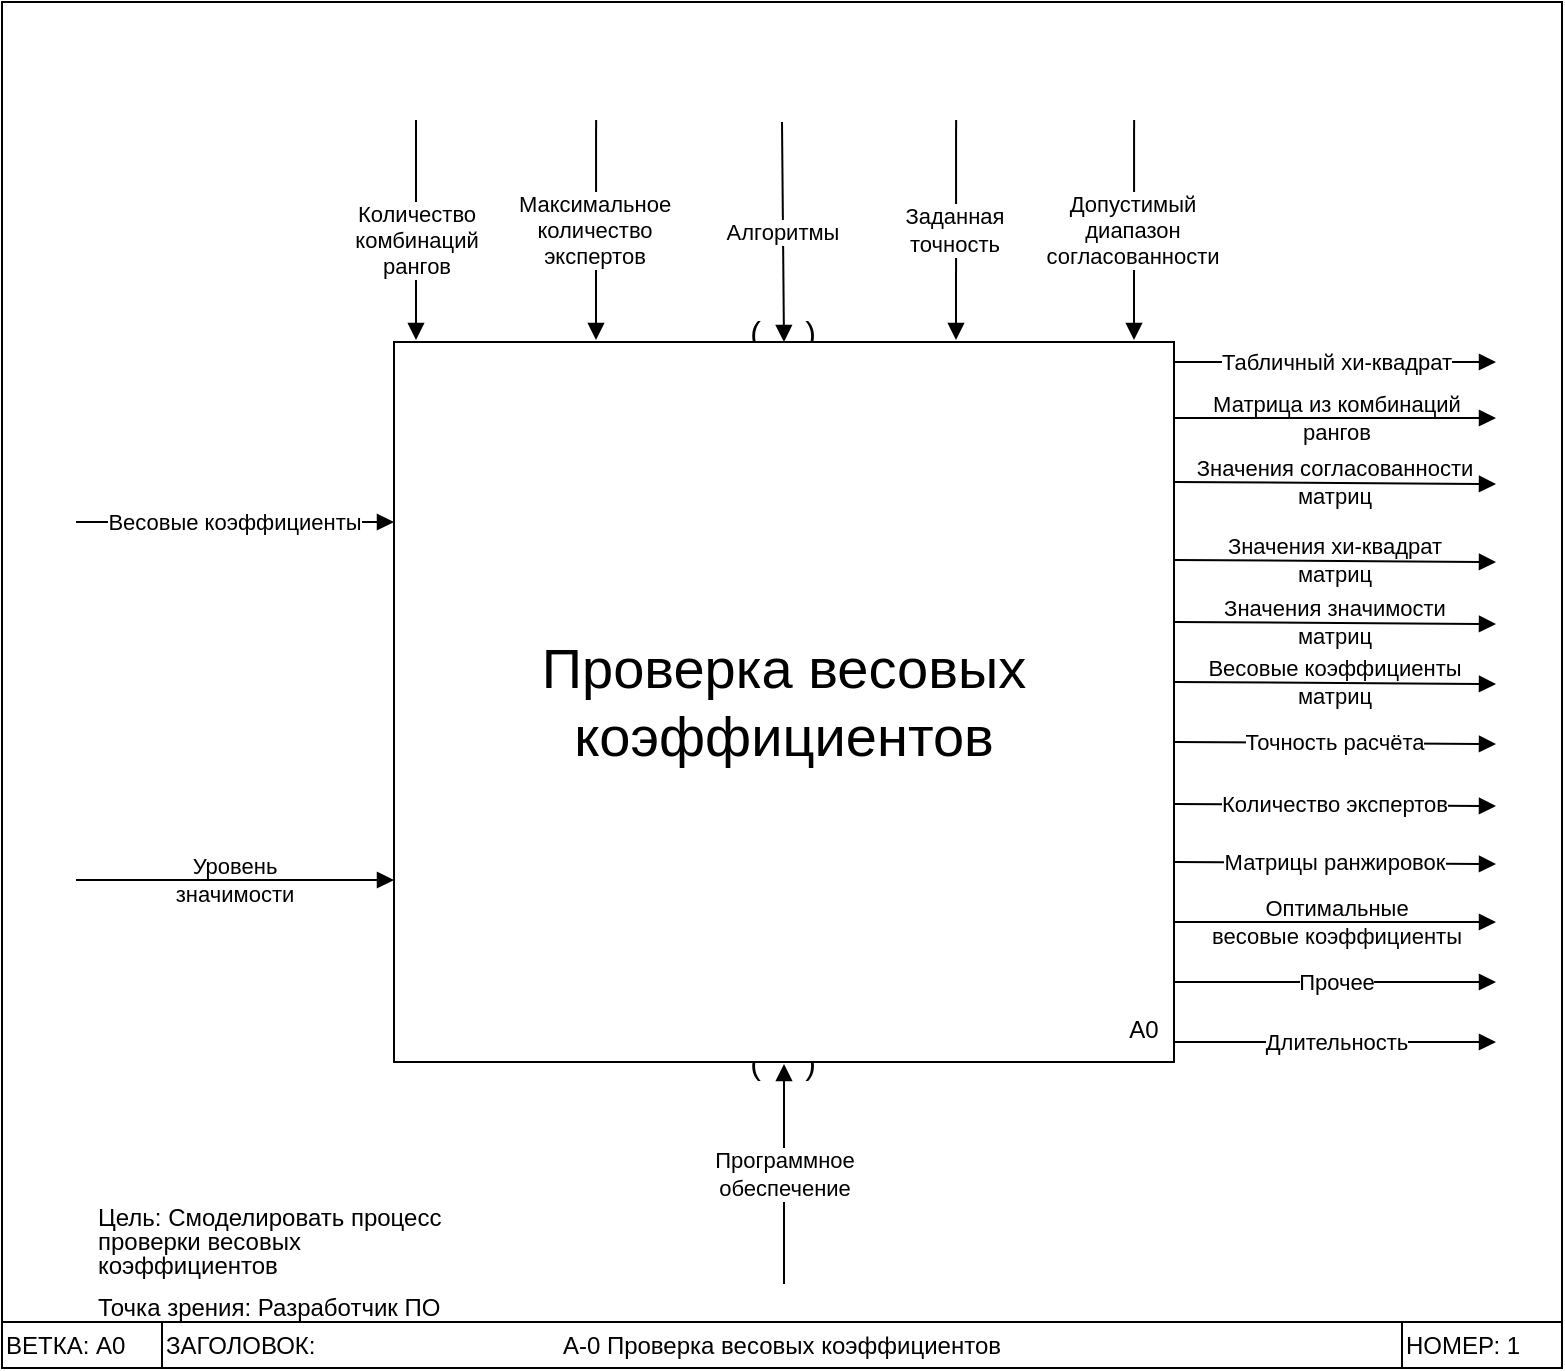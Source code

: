 <mxfile version="21.7.5" type="github" pages="3">
  <diagram name="Контекстная" id="ZWv0XQIptHX5wj8FlSW1">
    <mxGraphModel dx="1687" dy="929" grid="1" gridSize="10" guides="1" tooltips="1" connect="1" arrows="1" fold="1" page="1" pageScale="1" pageWidth="827" pageHeight="1169" math="0" shadow="0">
      <root>
        <mxCell id="0" />
        <mxCell id="1" parent="0" />
        <mxCell id="_nZTojiyE76JTHtSft5U-11" value="&lt;font style=&quot;font-size: 16px;&quot;&gt;(&amp;nbsp; &amp;nbsp; &amp;nbsp;)&lt;/font&gt;" style="text;html=1;align=center;verticalAlign=middle;resizable=0;points=[];autosize=1;strokeColor=none;fillColor=none;" parent="1" vertex="1">
          <mxGeometry x="383" y="170" width="60" height="30" as="geometry" />
        </mxCell>
        <mxCell id="UwtVmJWAxAAU6NyaN8vT-10" value="" style="swimlane;direction=west;" parent="1" vertex="1">
          <mxGeometry x="23" y="20" width="780" height="683" as="geometry">
            <mxRectangle x="24" y="21" width="50" height="40" as="alternateBounds" />
          </mxGeometry>
        </mxCell>
        <mxCell id="UwtVmJWAxAAU6NyaN8vT-11" value="ВЕТКА: А0" style="text;html=1;strokeColor=default;fillColor=none;align=left;verticalAlign=middle;whiteSpace=wrap;rounded=0;glass=0;" parent="UwtVmJWAxAAU6NyaN8vT-10" vertex="1">
          <mxGeometry y="660" width="80" height="23" as="geometry" />
        </mxCell>
        <mxCell id="UwtVmJWAxAAU6NyaN8vT-12" value="НОМЕР: 1" style="text;html=1;strokeColor=default;fillColor=none;align=left;verticalAlign=middle;whiteSpace=wrap;rounded=0;glass=0;" parent="UwtVmJWAxAAU6NyaN8vT-10" vertex="1">
          <mxGeometry x="700" y="660" width="80" height="23" as="geometry" />
        </mxCell>
        <mxCell id="UwtVmJWAxAAU6NyaN8vT-13" value="ЗАГОЛОВОК:&amp;nbsp;" style="text;html=1;strokeColor=none;fillColor=none;align=left;verticalAlign=middle;whiteSpace=wrap;rounded=0;glass=0;" parent="UwtVmJWAxAAU6NyaN8vT-10" vertex="1">
          <mxGeometry x="80" y="660" width="80" height="23" as="geometry" />
        </mxCell>
        <mxCell id="UwtVmJWAxAAU6NyaN8vT-14" value="А-0 Проверка весовых коэффициентов" style="text;html=1;strokeColor=none;fillColor=none;align=center;verticalAlign=middle;whiteSpace=wrap;rounded=0;glass=0;" parent="UwtVmJWAxAAU6NyaN8vT-10" vertex="1">
          <mxGeometry x="80" y="660" width="620" height="23" as="geometry" />
        </mxCell>
        <mxCell id="UwtVmJWAxAAU6NyaN8vT-15" value="&lt;p style=&quot;line-height: 100%;&quot;&gt;Цель: Смоделировать процесс проверки весовых коэффициентов&lt;/p&gt;&lt;p style=&quot;line-height: 50%;&quot;&gt;Точка зрения: Разработчик ПО&lt;/p&gt;" style="text;html=1;strokeColor=none;fillColor=none;align=left;verticalAlign=middle;whiteSpace=wrap;rounded=0;" parent="UwtVmJWAxAAU6NyaN8vT-10" vertex="1">
          <mxGeometry x="46" y="599" width="184" height="57" as="geometry" />
        </mxCell>
        <mxCell id="UwtVmJWAxAAU6NyaN8vT-34" value="Табличный хи-квадрат" style="endArrow=block;html=1;rounded=0;exitX=1;exitY=0.12;exitDx=0;exitDy=0;exitPerimeter=0;endFill=1;" parent="UwtVmJWAxAAU6NyaN8vT-10" edge="1">
          <mxGeometry width="50" height="50" relative="1" as="geometry">
            <mxPoint x="586" y="180" as="sourcePoint" />
            <mxPoint x="747" y="180" as="targetPoint" />
          </mxGeometry>
        </mxCell>
        <mxCell id="_nZTojiyE76JTHtSft5U-1" value="Матрица из комбинаций&lt;br&gt;рангов" style="endArrow=block;html=1;rounded=0;exitX=1;exitY=0.5;exitDx=0;exitDy=0;endFill=1;labelBackgroundColor=none;" parent="UwtVmJWAxAAU6NyaN8vT-10" edge="1">
          <mxGeometry width="50" height="50" relative="1" as="geometry">
            <mxPoint x="586" y="208" as="sourcePoint" />
            <mxPoint x="747" y="208" as="targetPoint" />
          </mxGeometry>
        </mxCell>
        <mxCell id="_nZTojiyE76JTHtSft5U-2" value="Длительность" style="endArrow=block;html=1;rounded=0;exitX=1;exitY=0.88;exitDx=0;exitDy=0;exitPerimeter=0;endFill=1;" parent="UwtVmJWAxAAU6NyaN8vT-10" edge="1">
          <mxGeometry width="50" height="50" relative="1" as="geometry">
            <mxPoint x="586" y="520" as="sourcePoint" />
            <mxPoint x="747" y="520" as="targetPoint" />
          </mxGeometry>
        </mxCell>
        <mxCell id="_nZTojiyE76JTHtSft5U-13" value="Максимальное&lt;br&gt;количество&lt;br&gt;экспертов" style="endArrow=block;html=1;rounded=0;entryX=0.105;entryY=0;entryDx=0;entryDy=0;endFill=1;entryPerimeter=0;" parent="UwtVmJWAxAAU6NyaN8vT-10" edge="1">
          <mxGeometry x="0.007" width="50" height="50" relative="1" as="geometry">
            <mxPoint x="297.05" y="59" as="sourcePoint" />
            <mxPoint x="297.0" y="169" as="targetPoint" />
            <mxPoint x="-1" as="offset" />
          </mxGeometry>
        </mxCell>
        <mxCell id="_nZTojiyE76JTHtSft5U-14" value="Уровень&lt;br&gt;значимости" style="endArrow=block;html=1;rounded=0;entryX=0;entryY=0.25;entryDx=0;entryDy=0;endFill=1;labelBackgroundColor=none;" parent="UwtVmJWAxAAU6NyaN8vT-10" edge="1">
          <mxGeometry x="0.007" width="50" height="50" relative="1" as="geometry">
            <mxPoint x="37" y="439" as="sourcePoint" />
            <mxPoint x="196" y="439" as="targetPoint" />
            <mxPoint x="-1" as="offset" />
          </mxGeometry>
        </mxCell>
        <mxCell id="UwtVmJWAxAAU6NyaN8vT-33" value="Программное&lt;br&gt;обеспечение" style="endArrow=block;html=1;rounded=0;entryX=0.5;entryY=1;entryDx=0;entryDy=0;endFill=1;" parent="UwtVmJWAxAAU6NyaN8vT-10" edge="1">
          <mxGeometry width="50" height="50" relative="1" as="geometry">
            <mxPoint x="391" y="641" as="sourcePoint" />
            <mxPoint x="391" y="531" as="targetPoint" />
          </mxGeometry>
        </mxCell>
        <mxCell id="_nZTojiyE76JTHtSft5U-6" value="&lt;font style=&quot;font-size: 16px;&quot;&gt;(&amp;nbsp; &amp;nbsp; &amp;nbsp;)&lt;/font&gt;" style="text;html=1;align=center;verticalAlign=middle;resizable=0;points=[];autosize=1;strokeColor=none;fillColor=none;" parent="UwtVmJWAxAAU6NyaN8vT-10" vertex="1">
          <mxGeometry x="360" y="515" width="60" height="30" as="geometry" />
        </mxCell>
        <mxCell id="Q9Z6t221oSEV2i7YVVHM-1" value="Количество&lt;br&gt;комбинаций&lt;br&gt;рангов" style="endArrow=block;html=1;rounded=0;entryX=0.105;entryY=0;entryDx=0;entryDy=0;endFill=1;entryPerimeter=0;" parent="UwtVmJWAxAAU6NyaN8vT-10" edge="1">
          <mxGeometry x="0.091" width="50" height="50" relative="1" as="geometry">
            <mxPoint x="207" y="59" as="sourcePoint" />
            <mxPoint x="207" y="169" as="targetPoint" />
            <mxPoint as="offset" />
          </mxGeometry>
        </mxCell>
        <mxCell id="SbHf0pWlJhlHCsWusG1j-2" value="Допустимый&lt;br&gt;диапазон&lt;br&gt;согласованности" style="endArrow=block;html=1;rounded=0;entryX=0.105;entryY=0;entryDx=0;entryDy=0;endFill=1;entryPerimeter=0;" parent="UwtVmJWAxAAU6NyaN8vT-10" edge="1">
          <mxGeometry x="0.008" y="-1" width="50" height="50" relative="1" as="geometry">
            <mxPoint x="566.05" y="59" as="sourcePoint" />
            <mxPoint x="566" y="169" as="targetPoint" />
            <mxPoint as="offset" />
          </mxGeometry>
        </mxCell>
        <mxCell id="Q9Z6t221oSEV2i7YVVHM-2" value="Заданная&lt;br&gt;точность" style="endArrow=block;html=1;rounded=0;entryX=0.105;entryY=0;entryDx=0;entryDy=0;endFill=1;entryPerimeter=0;" parent="UwtVmJWAxAAU6NyaN8vT-10" edge="1">
          <mxGeometry x="0.008" y="-1" width="50" height="50" relative="1" as="geometry">
            <mxPoint x="477.05" y="59" as="sourcePoint" />
            <mxPoint x="477" y="169" as="targetPoint" />
            <mxPoint as="offset" />
          </mxGeometry>
        </mxCell>
        <mxCell id="SbHf0pWlJhlHCsWusG1j-5" value="Значения хи-квадрат&lt;br&gt;матриц" style="endArrow=block;html=1;rounded=0;exitX=1;exitY=0.5;exitDx=0;exitDy=0;endFill=1;labelBackgroundColor=none;" parent="UwtVmJWAxAAU6NyaN8vT-10" edge="1">
          <mxGeometry width="50" height="50" relative="1" as="geometry">
            <mxPoint x="586" y="279" as="sourcePoint" />
            <mxPoint x="747" y="280" as="targetPoint" />
          </mxGeometry>
        </mxCell>
        <mxCell id="SbHf0pWlJhlHCsWusG1j-3" value="Прочее" style="endArrow=block;html=1;rounded=0;exitX=1;exitY=0.5;exitDx=0;exitDy=0;endFill=1;labelBackgroundColor=default;" parent="UwtVmJWAxAAU6NyaN8vT-10" edge="1">
          <mxGeometry x="0.002" width="50" height="50" relative="1" as="geometry">
            <mxPoint x="586" y="490" as="sourcePoint" />
            <mxPoint x="747" y="490" as="targetPoint" />
            <mxPoint as="offset" />
          </mxGeometry>
        </mxCell>
        <mxCell id="N3KC11bhhMYCx0dWHLYu-1" value="Оптимальные&lt;br&gt;весовые коэффициенты" style="endArrow=block;html=1;rounded=0;exitX=1;exitY=0.5;exitDx=0;exitDy=0;endFill=1;labelBackgroundColor=none;" parent="UwtVmJWAxAAU6NyaN8vT-10" edge="1">
          <mxGeometry x="0.002" width="50" height="50" relative="1" as="geometry">
            <mxPoint x="586" y="460" as="sourcePoint" />
            <mxPoint x="747" y="460" as="targetPoint" />
            <mxPoint as="offset" />
          </mxGeometry>
        </mxCell>
        <mxCell id="UwtVmJWAxAAU6NyaN8vT-23" value="" style="group" parent="1" vertex="1" connectable="0">
          <mxGeometry x="219" y="190" width="390" height="370" as="geometry" />
        </mxCell>
        <mxCell id="UwtVmJWAxAAU6NyaN8vT-24" value="&lt;span style=&quot;font-size: 28px;&quot;&gt;Проверка весовых коэффициентов&lt;br&gt;&lt;/span&gt;" style="rounded=0;whiteSpace=wrap;html=1;" parent="UwtVmJWAxAAU6NyaN8vT-23" vertex="1">
          <mxGeometry width="390" height="360" as="geometry" />
        </mxCell>
        <mxCell id="UwtVmJWAxAAU6NyaN8vT-25" value="A0" style="text;html=1;strokeColor=none;fillColor=none;align=center;verticalAlign=middle;whiteSpace=wrap;rounded=0;" parent="UwtVmJWAxAAU6NyaN8vT-23" vertex="1">
          <mxGeometry x="360" y="329.097" width="30" height="29.903" as="geometry" />
        </mxCell>
        <mxCell id="UwtVmJWAxAAU6NyaN8vT-31" value="Весовые коэффициенты" style="endArrow=block;html=1;rounded=0;entryX=0;entryY=0.25;entryDx=0;entryDy=0;endFill=1;" parent="1" target="UwtVmJWAxAAU6NyaN8vT-24" edge="1">
          <mxGeometry x="0.007" width="50" height="50" relative="1" as="geometry">
            <mxPoint x="60" y="280" as="sourcePoint" />
            <mxPoint x="219.0" y="252.5" as="targetPoint" />
            <mxPoint x="-1" as="offset" />
          </mxGeometry>
        </mxCell>
        <mxCell id="UwtVmJWAxAAU6NyaN8vT-28" value="Алгоритмы" style="endArrow=block;html=1;rounded=0;entryX=0.5;entryY=0;entryDx=0;entryDy=0;endFill=1;" parent="1" edge="1">
          <mxGeometry width="50" height="50" relative="1" as="geometry">
            <mxPoint x="413" y="80" as="sourcePoint" />
            <mxPoint x="414" y="190" as="targetPoint" />
          </mxGeometry>
        </mxCell>
        <mxCell id="SbHf0pWlJhlHCsWusG1j-4" value="Значения согласованности&lt;br&gt;матриц" style="endArrow=block;html=1;rounded=0;exitX=1;exitY=0.5;exitDx=0;exitDy=0;endFill=1;labelBackgroundColor=none;" parent="1" edge="1">
          <mxGeometry x="0.002" width="50" height="50" relative="1" as="geometry">
            <mxPoint x="609" y="260" as="sourcePoint" />
            <mxPoint x="770" y="261" as="targetPoint" />
            <mxPoint as="offset" />
          </mxGeometry>
        </mxCell>
        <mxCell id="SbHf0pWlJhlHCsWusG1j-6" value="Значения значимости&lt;br&gt;матриц" style="endArrow=block;html=1;rounded=0;exitX=1;exitY=0.5;exitDx=0;exitDy=0;endFill=1;labelBackgroundColor=none;" parent="1" edge="1">
          <mxGeometry width="50" height="50" relative="1" as="geometry">
            <mxPoint x="609" y="330" as="sourcePoint" />
            <mxPoint x="770" y="331" as="targetPoint" />
          </mxGeometry>
        </mxCell>
        <mxCell id="SbHf0pWlJhlHCsWusG1j-8" value="Весовые коэффициенты&lt;br&gt;матриц" style="endArrow=block;html=1;rounded=0;exitX=1;exitY=0.5;exitDx=0;exitDy=0;endFill=1;labelBackgroundColor=none;" parent="1" edge="1">
          <mxGeometry x="0.001" width="50" height="50" relative="1" as="geometry">
            <mxPoint x="609" y="360" as="sourcePoint" />
            <mxPoint x="770" y="361" as="targetPoint" />
            <mxPoint as="offset" />
          </mxGeometry>
        </mxCell>
        <mxCell id="SbHf0pWlJhlHCsWusG1j-9" value="Точность расчёта" style="endArrow=block;html=1;rounded=0;exitX=1;exitY=0.5;exitDx=0;exitDy=0;endFill=1;labelBackgroundColor=default;" parent="1" edge="1">
          <mxGeometry x="0.001" width="50" height="50" relative="1" as="geometry">
            <mxPoint x="609" y="390" as="sourcePoint" />
            <mxPoint x="770" y="391" as="targetPoint" />
            <mxPoint as="offset" />
          </mxGeometry>
        </mxCell>
        <mxCell id="SbHf0pWlJhlHCsWusG1j-10" value="Количество экспертов" style="endArrow=block;html=1;rounded=0;exitX=1;exitY=0.5;exitDx=0;exitDy=0;endFill=1;labelBackgroundColor=default;" parent="1" edge="1">
          <mxGeometry x="0.001" width="50" height="50" relative="1" as="geometry">
            <mxPoint x="609" y="421" as="sourcePoint" />
            <mxPoint x="770" y="422" as="targetPoint" />
            <mxPoint as="offset" />
          </mxGeometry>
        </mxCell>
        <mxCell id="SbHf0pWlJhlHCsWusG1j-11" value="Матрицы ранжировок" style="endArrow=block;html=1;rounded=0;exitX=1;exitY=0.5;exitDx=0;exitDy=0;endFill=1;labelBackgroundColor=default;" parent="1" edge="1">
          <mxGeometry x="0.001" width="50" height="50" relative="1" as="geometry">
            <mxPoint x="609" y="450" as="sourcePoint" />
            <mxPoint x="770" y="451" as="targetPoint" />
            <mxPoint as="offset" />
          </mxGeometry>
        </mxCell>
      </root>
    </mxGraphModel>
  </diagram>
  <diagram id="uLG6Z2e0YkIsBCWtMbWG" name="А0">
    <mxGraphModel dx="667" dy="367" grid="0" gridSize="10" guides="1" tooltips="1" connect="1" arrows="1" fold="1" page="1" pageScale="1" pageWidth="1169" pageHeight="827" background="none" math="0" shadow="0">
      <root>
        <mxCell id="0" />
        <mxCell id="1" parent="0" />
        <mxCell id="xZgu01qPj4LD-_5GCq2f-6" value="" style="edgeStyle=isometricEdgeStyle;endArrow=none;html=1;elbow=vertical;rounded=0;strokeColor=#ff0080;" edge="1" parent="1">
          <mxGeometry width="50" height="100" relative="1" as="geometry">
            <mxPoint x="891" y="420" as="sourcePoint" />
            <mxPoint x="890" y="381" as="targetPoint" />
          </mxGeometry>
        </mxCell>
        <mxCell id="Q9lZHT5AtO2CSBCrtwc4-2" value="Используемые&lt;br style=&quot;font-size: 10px;&quot;&gt;комбинации&lt;br style=&quot;font-size: 10px;&quot;&gt;рангов в&lt;br style=&quot;font-size: 10px;&quot;&gt;удовлетворяющих&lt;br style=&quot;font-size: 10px;&quot;&gt;ранжировках" style="edgeStyle=elbowEdgeStyle;elbow=horizontal;endArrow=block;html=1;rounded=1;endSize=8;startSize=8;endFill=1;strokeColor=#B5739D;exitX=1.003;exitY=0.174;exitDx=0;exitDy=0;exitPerimeter=0;jumpStyle=gap;fontSize=10;" parent="1" source="swCZicpM5G-BZDFf6zmv-2" edge="1">
          <mxGeometry x="0.385" width="50" height="50" relative="1" as="geometry">
            <mxPoint x="681" y="494" as="sourcePoint" />
            <mxPoint x="920" y="181" as="targetPoint" />
            <Array as="points">
              <mxPoint x="840" y="347" />
            </Array>
            <mxPoint as="offset" />
          </mxGeometry>
        </mxCell>
        <mxCell id="F-KDv2YsbYm4zEEXJvgU-2" value="" style="endArrow=block;html=1;rounded=0;endFill=1;exitX=1;exitY=0.08;exitDx=0;exitDy=0;exitPerimeter=0;strokeColor=#b85450;labelBackgroundColor=default;fillColor=#f8cecc;fontSize=10;" parent="1" edge="1">
          <mxGeometry x="-0.5" y="-45" width="50" height="50" relative="1" as="geometry">
            <mxPoint x="480" y="369" as="sourcePoint" />
            <mxPoint x="920" y="369" as="targetPoint" />
            <mxPoint as="offset" />
          </mxGeometry>
        </mxCell>
        <mxCell id="SuHji1JUfY4mNwCukmQ_-9" value="Матрицы&lt;br&gt;ранжировок" style="endArrow=block;html=1;rounded=0;exitX=1.003;exitY=0.371;exitDx=0;exitDy=0;exitPerimeter=0;fontSize=10;endFill=1;strokeColor=#FF0080;" parent="1" edge="1">
          <mxGeometry x="0.855" y="-37" width="50" height="50" relative="1" as="geometry">
            <mxPoint x="480" y="381" as="sourcePoint" />
            <mxPoint x="920" y="381" as="targetPoint" />
            <mxPoint as="offset" />
          </mxGeometry>
        </mxCell>
        <mxCell id="SuHji1JUfY4mNwCukmQ_-10" value="Оптимальные весовые коэффициенты" style="endArrow=block;html=1;rounded=0;exitX=1.003;exitY=0.371;exitDx=0;exitDy=0;exitPerimeter=0;fontSize=10;endFill=1;strokeColor=#00CC00;" parent="1" edge="1">
          <mxGeometry width="50" height="50" relative="1" as="geometry">
            <mxPoint x="680" y="550.76" as="sourcePoint" />
            <mxPoint x="920" y="550.76" as="targetPoint" />
          </mxGeometry>
        </mxCell>
        <mxCell id="F-KDv2YsbYm4zEEXJvgU-4" value="Весовые коэффициенты&lt;br style=&quot;font-size: 10px;&quot;&gt;матриц" style="endArrow=block;html=1;rounded=0;endFill=1;exitX=1;exitY=0.08;exitDx=0;exitDy=0;exitPerimeter=0;strokeColor=#6600CC;labelBackgroundColor=default;fillColor=#f8cecc;fontSize=10;" parent="1" edge="1">
          <mxGeometry x="-1" y="-71" width="50" height="50" relative="1" as="geometry">
            <mxPoint x="480" y="393" as="sourcePoint" />
            <mxPoint x="920" y="393" as="targetPoint" />
            <mxPoint x="-59" y="-32" as="offset" />
          </mxGeometry>
        </mxCell>
        <mxCell id="VD741ZMysFTanJr_S810-2" value="Значение согласованности&lt;br style=&quot;border-color: var(--border-color); font-size: 10px;&quot;&gt;&lt;span style=&quot;font-size: 10px;&quot;&gt;матриц&lt;/span&gt;" style="endArrow=block;html=1;rounded=0;endFill=1;exitX=1;exitY=0.08;exitDx=0;exitDy=0;exitPerimeter=0;strokeColor=#999900;labelBackgroundColor=none;fontSize=10;" parent="1" edge="1">
          <mxGeometry x="-0.618" width="50" height="50" relative="1" as="geometry">
            <mxPoint x="480" y="339.8" as="sourcePoint" />
            <mxPoint x="920" y="340" as="targetPoint" />
            <mxPoint as="offset" />
          </mxGeometry>
        </mxCell>
        <mxCell id="aFnh8GW0OJa8cc7-wk0_-7" value="" style="endArrow=block;html=1;rounded=0;exitX=1.004;exitY=0.16;exitDx=0;exitDy=0;exitPerimeter=0;endFill=1;strokeColor=#00FFFF;fontSize=10;" parent="1" edge="1">
          <mxGeometry x="-1" y="-43" width="50" height="50" relative="1" as="geometry">
            <mxPoint x="280.48" y="196.6" as="sourcePoint" />
            <mxPoint x="920" y="197" as="targetPoint" />
            <mxPoint as="offset" />
          </mxGeometry>
        </mxCell>
        <mxCell id="aFnh8GW0OJa8cc7-wk0_-8" value="Длительность обработки" style="endArrow=block;html=1;rounded=0;exitX=1.004;exitY=0.16;exitDx=0;exitDy=0;exitPerimeter=0;endFill=1;strokeColor=#9AC7BF;jumpStyle=gap;fontSize=10;" parent="1" edge="1">
          <mxGeometry x="-0.292" width="50" height="50" relative="1" as="geometry">
            <mxPoint x="280.48" y="214.6" as="sourcePoint" />
            <mxPoint x="920" y="215" as="targetPoint" />
            <mxPoint as="offset" />
          </mxGeometry>
        </mxCell>
        <mxCell id="aFnh8GW0OJa8cc7-wk0_-9" value="Ранги исходных данных и&lt;br&gt;&amp;nbsp;уникальные значения рангов" style="endArrow=block;html=1;rounded=0;exitX=1.004;exitY=0.16;exitDx=0;exitDy=0;exitPerimeter=0;endFill=1;strokeColor=#B5739D;fontSize=10;fontColor=#000000;labelBackgroundColor=none;" parent="1" edge="1">
          <mxGeometry x="-0.793" y="2" width="50" height="50" relative="1" as="geometry">
            <mxPoint x="280.48" y="180.6" as="sourcePoint" />
            <mxPoint x="920" y="181" as="targetPoint" />
            <mxPoint as="offset" />
          </mxGeometry>
        </mxCell>
        <mxCell id="4u0ujeywtucYIl0Goh5u-2" value="Весовые&lt;br style=&quot;font-size: 10px;&quot;&gt;коэффициенты" style="endArrow=block;html=1;rounded=0;entryX=-0.001;entryY=0.158;entryDx=0;entryDy=0;entryPerimeter=0;endFill=1;labelBackgroundColor=none;strokeColor=#FF00FF;fontSize=10;" parent="1" target="5ahT-SYsGyvmFBpI2IyX-2" edge="1">
          <mxGeometry x="-0.333" width="50" height="50" relative="1" as="geometry">
            <mxPoint x="40" y="170" as="sourcePoint" />
            <mxPoint x="310" y="190" as="targetPoint" />
            <mxPoint as="offset" />
          </mxGeometry>
        </mxCell>
        <mxCell id="743_yrjDaTubIG02njix-1" value="" style="swimlane;direction=west;fillColor=none;swimlaneFillColor=none;shadow=0;swimlaneLine=1;fontSize=10;" parent="1" vertex="1">
          <mxGeometry x="23" y="20" width="917" height="575" as="geometry">
            <mxRectangle x="23" y="21" width="50" height="40" as="alternateBounds" />
          </mxGeometry>
        </mxCell>
        <mxCell id="swCZicpM5G-BZDFf6zmv-6" value="Неудовлетворительный&lt;br style=&quot;font-size: 10px;&quot;&gt;результат" style="endArrow=classic;html=1;rounded=1;exitX=1;exitY=0.122;exitDx=0;exitDy=0;exitPerimeter=0;entryX=0;entryY=0.75;entryDx=0;entryDy=0;jumpStyle=gap;strokeColor=#333333;fontSize=10;" parent="743_yrjDaTubIG02njix-1" edge="1">
          <mxGeometry x="-0.725" width="50" height="50" relative="1" as="geometry">
            <mxPoint x="657" y="467.76" as="sourcePoint" />
            <mxPoint x="337" y="358" as="targetPoint" />
            <Array as="points">
              <mxPoint x="707" y="468" />
              <mxPoint x="707" y="258" />
              <mxPoint x="282" y="258" />
              <mxPoint x="282" y="358" />
            </Array>
            <mxPoint as="offset" />
          </mxGeometry>
        </mxCell>
        <mxCell id="aFnh8GW0OJa8cc7-wk0_-11" value="" style="endArrow=block;html=1;rounded=1;exitX=1.004;exitY=0.61;exitDx=0;exitDy=0;exitPerimeter=0;edgeStyle=orthogonalEdgeStyle;strokeColor=#00FFFF;entryX=0;entryY=0.25;entryDx=0;entryDy=0;endFill=1;jumpStyle=gap;fontSize=10;" parent="743_yrjDaTubIG02njix-1" source="5ahT-SYsGyvmFBpI2IyX-2" target="aFnh8GW0OJa8cc7-wk0_-2" edge="1">
          <mxGeometry width="50" height="50" relative="1" as="geometry">
            <mxPoint x="257.0" y="176.42" as="sourcePoint" />
            <mxPoint x="296.51" y="220" as="targetPoint" />
          </mxGeometry>
        </mxCell>
        <mxCell id="F-KDv2YsbYm4zEEXJvgU-3" value="Длительность&lt;br style=&quot;font-size: 10px;&quot;&gt;расчёта" style="endArrow=block;html=1;rounded=1;endFill=1;exitX=1;exitY=0.08;exitDx=0;exitDy=0;exitPerimeter=0;strokeColor=#9ac7bf;labelBackgroundColor=none;edgeStyle=elbowEdgeStyle;jumpStyle=none;fontSize=10;" parent="743_yrjDaTubIG02njix-1" edge="1">
          <mxGeometry x="-0.818" y="14" width="50" height="50" relative="1" as="geometry">
            <mxPoint x="457" y="304.0" as="sourcePoint" />
            <mxPoint x="897" y="195" as="targetPoint" />
            <mxPoint as="offset" />
            <Array as="points">
              <mxPoint x="774" y="255" />
            </Array>
          </mxGeometry>
        </mxCell>
        <mxCell id="F-KDv2YsbYm4zEEXJvgU-1" value="Хи-квадрат&lt;br style=&quot;font-size: 10px;&quot;&gt;матриц" style="endArrow=block;html=1;rounded=0;endFill=1;exitX=1;exitY=0.08;exitDx=0;exitDy=0;exitPerimeter=0;strokeColor=#FFB570;labelBackgroundColor=none;fontSize=10;" parent="743_yrjDaTubIG02njix-1" edge="1">
          <mxGeometry x="-0.855" width="50" height="50" relative="1" as="geometry">
            <mxPoint x="457" y="336" as="sourcePoint" />
            <mxPoint x="897" y="336" as="targetPoint" />
            <mxPoint as="offset" />
          </mxGeometry>
        </mxCell>
        <mxCell id="SuHji1JUfY4mNwCukmQ_-2" value="" style="endArrow=block;html=1;rounded=1;endFill=1;strokeColor=#FFB570;labelBackgroundColor=default;entryX=0;entryY=0.25;entryDx=0;entryDy=0;edgeStyle=orthogonalEdgeStyle;jumpStyle=gap;fontSize=10;" parent="743_yrjDaTubIG02njix-1" edge="1">
          <mxGeometry x="-0.767" width="50" height="50" relative="1" as="geometry">
            <mxPoint x="457" y="336" as="sourcePoint" />
            <mxPoint x="537" y="477" as="targetPoint" />
            <mxPoint as="offset" />
            <Array as="points">
              <mxPoint x="510" y="336" />
              <mxPoint x="510" y="477" />
            </Array>
          </mxGeometry>
        </mxCell>
        <mxCell id="cpRvrm9ey4uUoWMbJDzQ-1" value="Уровень&lt;br style=&quot;font-size: 10px;&quot;&gt;значимости" style="endArrow=block;html=1;rounded=0;entryX=-0.001;entryY=0.158;entryDx=0;entryDy=0;entryPerimeter=0;endFill=1;labelBackgroundColor=none;strokeColor=#00FF00;fontSize=10;" parent="743_yrjDaTubIG02njix-1" edge="1">
          <mxGeometry x="-0.333" width="50" height="50" relative="1" as="geometry">
            <mxPoint x="17" y="190" as="sourcePoint" />
            <mxPoint x="137" y="190" as="targetPoint" />
            <mxPoint as="offset" />
          </mxGeometry>
        </mxCell>
        <mxCell id="swCZicpM5G-BZDFf6zmv-4" value="" style="endArrow=block;html=1;rounded=1;entryX=-0.003;entryY=0.93;entryDx=0;entryDy=0;endFill=1;labelBackgroundColor=none;strokeColor=#FF00FF;edgeStyle=elbowEdgeStyle;jumpStyle=gap;entryPerimeter=0;fontSize=10;" parent="743_yrjDaTubIG02njix-1" target="swCZicpM5G-BZDFf6zmv-2" edge="1">
          <mxGeometry width="50" height="50" relative="1" as="geometry">
            <mxPoint x="17" y="150" as="sourcePoint" />
            <mxPoint x="537" y="499" as="targetPoint" />
            <Array as="points">
              <mxPoint x="107" y="330" />
            </Array>
          </mxGeometry>
        </mxCell>
        <mxCell id="5ahT-SYsGyvmFBpI2IyX-1" value="" style="group;fontSize=10;" parent="743_yrjDaTubIG02njix-1" vertex="1" connectable="0">
          <mxGeometry x="137" y="140" width="120" height="60" as="geometry" />
        </mxCell>
        <mxCell id="5ahT-SYsGyvmFBpI2IyX-2" value="Обработка входных данных" style="rounded=0;whiteSpace=wrap;html=1;fontSize=11;" parent="5ahT-SYsGyvmFBpI2IyX-1" vertex="1">
          <mxGeometry width="120" height="60" as="geometry" />
        </mxCell>
        <mxCell id="5ahT-SYsGyvmFBpI2IyX-3" value="&lt;font style=&quot;font-size: 12px;&quot;&gt;А1&lt;/font&gt;" style="text;html=1;strokeColor=none;fillColor=none;align=center;verticalAlign=middle;whiteSpace=wrap;rounded=0;fontSize=10;" parent="5ahT-SYsGyvmFBpI2IyX-1" vertex="1">
          <mxGeometry x="98" y="44" width="22" height="16" as="geometry" />
        </mxCell>
        <mxCell id="743_yrjDaTubIG02njix-2" value="ВЕТКА: А0" style="text;html=1;strokeColor=default;fillColor=none;align=left;verticalAlign=middle;whiteSpace=wrap;rounded=0;glass=0;fontSize=12;" parent="743_yrjDaTubIG02njix-1" vertex="1">
          <mxGeometry y="552" width="80" height="23" as="geometry" />
        </mxCell>
        <mxCell id="743_yrjDaTubIG02njix-3" value="НОМЕР: 2" style="text;html=1;strokeColor=default;fillColor=none;align=left;verticalAlign=middle;whiteSpace=wrap;rounded=0;glass=0;fontSize=12;" parent="743_yrjDaTubIG02njix-1" vertex="1">
          <mxGeometry x="837" y="552" width="80" height="23" as="geometry" />
        </mxCell>
        <mxCell id="743_yrjDaTubIG02njix-4" value="ЗАГОЛОВОК:&amp;nbsp;" style="text;html=1;strokeColor=none;fillColor=none;align=left;verticalAlign=middle;whiteSpace=wrap;rounded=0;glass=0;fontSize=12;" parent="743_yrjDaTubIG02njix-1" vertex="1">
          <mxGeometry x="80" y="552" width="80" height="23" as="geometry" />
        </mxCell>
        <mxCell id="743_yrjDaTubIG02njix-5" value="А-0 Проверка весовых коэффициентов" style="text;html=1;strokeColor=none;fillColor=none;align=center;verticalAlign=middle;whiteSpace=wrap;rounded=0;glass=0;fontSize=12;" parent="743_yrjDaTubIG02njix-1" vertex="1">
          <mxGeometry x="80" y="552" width="756" height="23" as="geometry" />
        </mxCell>
        <mxCell id="4u0ujeywtucYIl0Goh5u-1" value="Количество&lt;br style=&quot;font-size: 10px;&quot;&gt;комбинаций&lt;br&gt;рангов" style="endArrow=block;html=1;rounded=0;strokeColor=#2200FF;entryX=0.5;entryY=0;entryDx=0;entryDy=0;endFill=1;fontSize=10;" parent="743_yrjDaTubIG02njix-1" target="5ahT-SYsGyvmFBpI2IyX-2" edge="1">
          <mxGeometry width="50" height="50" relative="1" as="geometry">
            <mxPoint x="197" y="30" as="sourcePoint" />
            <mxPoint x="407" y="190" as="targetPoint" />
          </mxGeometry>
        </mxCell>
        <mxCell id="swCZicpM5G-BZDFf6zmv-11" value="Длительность&lt;br style=&quot;font-size: 10px;&quot;&gt;проверки" style="edgeStyle=orthogonalEdgeStyle;rounded=1;orthogonalLoop=1;jettySize=auto;html=1;exitX=1.002;exitY=0.297;exitDx=0;exitDy=0;endArrow=block;endFill=1;strokeColor=#9ac7bf;jumpStyle=gap;fontSize=10;exitPerimeter=0;" parent="743_yrjDaTubIG02njix-1" edge="1" source="swCZicpM5G-BZDFf6zmv-2">
          <mxGeometry x="-0.444" relative="1" as="geometry">
            <mxPoint x="897" y="195" as="targetPoint" />
            <Array as="points">
              <mxPoint x="774" y="484" />
              <mxPoint x="774" y="195" />
            </Array>
            <mxPoint as="offset" />
            <mxPoint x="657" y="480" as="sourcePoint" />
          </mxGeometry>
        </mxCell>
        <mxCell id="aFnh8GW0OJa8cc7-wk0_-1" value="" style="group;fontSize=10;" parent="743_yrjDaTubIG02njix-1" vertex="1" connectable="0">
          <mxGeometry x="337" y="300" width="120" height="80" as="geometry" />
        </mxCell>
        <mxCell id="aFnh8GW0OJa8cc7-wk0_-2" value="Расчёт количества экспертов" style="rounded=0;whiteSpace=wrap;html=1;fontSize=11;" parent="aFnh8GW0OJa8cc7-wk0_-1" vertex="1">
          <mxGeometry width="120" height="80" as="geometry" />
        </mxCell>
        <mxCell id="aFnh8GW0OJa8cc7-wk0_-3" value="&lt;font style=&quot;font-size: 12px;&quot;&gt;А2&lt;/font&gt;" style="text;html=1;strokeColor=none;fillColor=none;align=center;verticalAlign=middle;whiteSpace=wrap;rounded=0;fontSize=10;" parent="aFnh8GW0OJa8cc7-wk0_-1" vertex="1">
          <mxGeometry x="98" y="63" width="22" height="17" as="geometry" />
        </mxCell>
        <mxCell id="SuHji1JUfY4mNwCukmQ_-3" value="" style="endArrow=block;html=1;rounded=1;endFill=1;exitX=1.003;exitY=0.687;exitDx=0;exitDy=0;exitPerimeter=0;strokeColor=#b85450;labelBackgroundColor=default;fillColor=#f8cecc;entryX=0;entryY=0.5;entryDx=0;entryDy=0;edgeStyle=orthogonalEdgeStyle;jumpStyle=gap;fontSize=10;" parent="743_yrjDaTubIG02njix-1" edge="1">
          <mxGeometry x="-0.638" y="7" width="50" height="50" relative="1" as="geometry">
            <mxPoint x="457.36" y="348.96" as="sourcePoint" />
            <mxPoint x="537" y="494" as="targetPoint" />
            <mxPoint y="-1" as="offset" />
            <Array as="points">
              <mxPoint x="498" y="349" />
              <mxPoint x="498" y="494" />
            </Array>
          </mxGeometry>
        </mxCell>
        <mxCell id="SuHji1JUfY4mNwCukmQ_-4" value="" style="endArrow=block;html=1;rounded=1;endFill=1;exitX=1.011;exitY=0.651;exitDx=0;exitDy=0;exitPerimeter=0;strokeColor=#6600CC;labelBackgroundColor=default;fillColor=#f8cecc;entryX=0;entryY=0.75;entryDx=0;entryDy=0;edgeStyle=orthogonalEdgeStyle;fontSize=10;" parent="743_yrjDaTubIG02njix-1" source="aFnh8GW0OJa8cc7-wk0_-3" target="swCZicpM5G-BZDFf6zmv-2" edge="1">
          <mxGeometry x="-0.591" width="50" height="50" relative="1" as="geometry">
            <mxPoint x="467" y="383" as="sourcePoint" />
            <mxPoint x="907" y="383" as="targetPoint" />
            <mxPoint as="offset" />
            <Array as="points">
              <mxPoint x="479" y="373" />
              <mxPoint x="479" y="520" />
            </Array>
          </mxGeometry>
        </mxCell>
        <mxCell id="SuHji1JUfY4mNwCukmQ_-1" value="" style="endArrow=classic;html=1;rounded=1;exitX=1.003;exitY=0.248;exitDx=0;exitDy=0;entryX=-0.003;entryY=0.054;entryDx=0;entryDy=0;entryPerimeter=0;edgeStyle=orthogonalEdgeStyle;exitPerimeter=0;strokeColor=#999900;jumpStyle=gap;fontSize=10;" parent="743_yrjDaTubIG02njix-1" source="aFnh8GW0OJa8cc7-wk0_-2" target="swCZicpM5G-BZDFf6zmv-2" edge="1">
          <mxGeometry width="50" height="50" relative="1" as="geometry">
            <mxPoint x="564" y="424" as="sourcePoint" />
            <mxPoint x="614" y="374" as="targetPoint" />
            <Array as="points">
              <mxPoint x="523" y="320" />
              <mxPoint x="523" y="464" />
            </Array>
          </mxGeometry>
        </mxCell>
        <mxCell id="SuHji1JUfY4mNwCukmQ_-8" value="Количество экспертов" style="endArrow=block;html=1;rounded=0;exitX=1.003;exitY=0.371;exitDx=0;exitDy=0;exitPerimeter=0;fontSize=10;endFill=1;strokeColor=#CC99FF;" parent="743_yrjDaTubIG02njix-1" edge="1">
          <mxGeometry width="50" height="50" relative="1" as="geometry">
            <mxPoint x="657" y="510.76" as="sourcePoint" />
            <mxPoint x="897" y="510.76" as="targetPoint" />
          </mxGeometry>
        </mxCell>
        <mxCell id="aFnh8GW0OJa8cc7-wk0_-12" value="" style="endArrow=block;html=1;rounded=1;exitX=1.004;exitY=0.077;exitDx=0;exitDy=0;exitPerimeter=0;edgeStyle=orthogonalEdgeStyle;strokeColor=#660033;jumpStyle=gap;entryX=0.338;entryY=-0.003;entryDx=0;entryDy=0;endFill=1;fontSize=10;entryPerimeter=0;" parent="743_yrjDaTubIG02njix-1" source="5ahT-SYsGyvmFBpI2IyX-2" target="swCZicpM5G-BZDFf6zmv-2" edge="1">
          <mxGeometry width="50" height="50" relative="1" as="geometry">
            <mxPoint x="257" y="144.62" as="sourcePoint" />
            <mxPoint x="398" y="300" as="targetPoint" />
            <Array as="points">
              <mxPoint x="578" y="145" />
            </Array>
          </mxGeometry>
        </mxCell>
        <mxCell id="SuHji1JUfY4mNwCukmQ_-13" value="" style="rounded=0;whiteSpace=wrap;html=1;fillColor=default;strokeColor=none;" parent="743_yrjDaTubIG02njix-1" vertex="1">
          <mxGeometry x="294" y="247" width="6" height="6" as="geometry" />
        </mxCell>
        <mxCell id="SuHji1JUfY4mNwCukmQ_-14" value="" style="endArrow=none;html=1;rounded=0;entryX=1;entryY=0.5;entryDx=0;entryDy=0;strokeColor=#00ff00;exitX=0;exitY=0.5;exitDx=0;exitDy=0;" parent="743_yrjDaTubIG02njix-1" source="SuHji1JUfY4mNwCukmQ_-13" target="SuHji1JUfY4mNwCukmQ_-13" edge="1">
          <mxGeometry width="50" height="50" relative="1" as="geometry">
            <mxPoint x="294" y="250" as="sourcePoint" />
            <mxPoint x="299" y="250" as="targetPoint" />
          </mxGeometry>
        </mxCell>
        <mxCell id="swCZicpM5G-BZDFf6zmv-9" value="Длительность" style="text;html=1;align=center;verticalAlign=middle;resizable=0;points=[];autosize=1;strokeColor=none;fillColor=none;fontSize=10;labelBackgroundColor=default;" parent="743_yrjDaTubIG02njix-1" vertex="1">
          <mxGeometry x="786" y="179" width="90" height="30" as="geometry" />
        </mxCell>
        <mxCell id="myjEKPWiFId4UAK0u5nU-1" value="Заданная&lt;br&gt;точность" style="endArrow=block;html=1;rounded=0;entryX=0.582;entryY=-0.001;entryDx=0;entryDy=0;strokeColor=#C40606;jumpStyle=gap;endFill=1;fontSize=10;entryPerimeter=0;" parent="743_yrjDaTubIG02njix-1" edge="1">
          <mxGeometry x="-0.704" width="50" height="50" relative="1" as="geometry">
            <mxPoint x="621" y="30" as="sourcePoint" />
            <mxPoint x="620.84" y="459.92" as="targetPoint" />
            <mxPoint as="offset" />
          </mxGeometry>
        </mxCell>
        <mxCell id="swCZicpM5G-BZDFf6zmv-1" value="" style="group;fontSize=10;" parent="743_yrjDaTubIG02njix-1" vertex="1" connectable="0">
          <mxGeometry x="537" y="460" width="120" height="80" as="geometry" />
        </mxCell>
        <mxCell id="swCZicpM5G-BZDFf6zmv-2" value="Проверка допустимости решения" style="rounded=0;whiteSpace=wrap;html=1;fontSize=11;" parent="swCZicpM5G-BZDFf6zmv-1" vertex="1">
          <mxGeometry width="120" height="80" as="geometry" />
        </mxCell>
        <mxCell id="swCZicpM5G-BZDFf6zmv-3" value="&lt;font style=&quot;font-size: 12px;&quot;&gt;А3&lt;/font&gt;" style="text;html=1;strokeColor=none;fillColor=none;align=center;verticalAlign=middle;whiteSpace=wrap;rounded=0;fontSize=10;" parent="swCZicpM5G-BZDFf6zmv-1" vertex="1">
          <mxGeometry x="98" y="63" width="22" height="17" as="geometry" />
        </mxCell>
        <mxCell id="Q9lZHT5AtO2CSBCrtwc4-1" value="Прочее" style="text;html=1;align=center;verticalAlign=middle;resizable=0;points=[];autosize=1;strokeColor=none;fillColor=none;fontSize=10;labelBackgroundColor=default;" parent="743_yrjDaTubIG02njix-1" vertex="1">
          <mxGeometry x="835" y="148" width="52" height="24" as="geometry" />
        </mxCell>
        <mxCell id="aFnh8GW0OJa8cc7-wk0_-5" value="" style="endArrow=block;html=1;rounded=1;entryX=0.119;entryY=0.002;entryDx=0;entryDy=0;edgeStyle=orthogonalEdgeStyle;strokeColor=#00FF00;jumpStyle=gap;endFill=1;fontSize=10;entryPerimeter=0;" parent="1" target="swCZicpM5G-BZDFf6zmv-2" edge="1">
          <mxGeometry width="50" height="50" relative="1" as="geometry">
            <mxPoint x="40" y="210" as="sourcePoint" />
            <mxPoint x="370" y="230" as="targetPoint" />
            <Array as="points">
              <mxPoint x="140" y="210" />
              <mxPoint x="140" y="270" />
              <mxPoint x="574" y="270" />
            </Array>
          </mxGeometry>
        </mxCell>
        <mxCell id="aFnh8GW0OJa8cc7-wk0_-13" value="Матрица из&lt;br style=&quot;font-size: 10px;&quot;&gt;комбинаций рангов" style="edgeStyle=isometricEdgeStyle;endArrow=none;html=1;elbow=vertical;rounded=0;strokeColor=#00FFFF;fontSize=10;" parent="1" edge="1">
          <mxGeometry x="-0.639" y="-9" width="50" height="100" relative="1" as="geometry">
            <mxPoint x="280" y="240" as="sourcePoint" />
            <mxPoint x="301" y="196.5" as="targetPoint" />
            <mxPoint x="-11" y="-2" as="offset" />
          </mxGeometry>
        </mxCell>
        <mxCell id="SuHji1JUfY4mNwCukmQ_-6" value="Значение&lt;br style=&quot;border-color: var(--border-color);&quot;&gt;значимости&lt;br style=&quot;border-color: var(--border-color);&quot;&gt;матриц" style="edgeStyle=isometricEdgeStyle;endArrow=none;html=1;rounded=0;elbow=vertical;strokeColor=#b85450;fontSize=10;" parent="1" edge="1">
          <mxGeometry x="-0.806" y="1" width="50" height="100" relative="1" as="geometry">
            <mxPoint x="460" y="484" as="sourcePoint" />
            <mxPoint x="498" y="369" as="targetPoint" />
            <mxPoint as="offset" />
          </mxGeometry>
        </mxCell>
        <mxCell id="swCZicpM5G-BZDFf6zmv-12" value="" style="endArrow=none;html=1;rounded=0;strokeColor=#9ac7bf;fontSize=10;" parent="1" edge="1">
          <mxGeometry width="50" height="50" relative="1" as="geometry">
            <mxPoint x="797" y="329" as="sourcePoint" />
            <mxPoint x="797" y="305" as="targetPoint" />
          </mxGeometry>
        </mxCell>
        <mxCell id="SuHji1JUfY4mNwCukmQ_-5" value="" style="edgeStyle=isometricEdgeStyle;endArrow=none;html=1;elbow=vertical;rounded=0;strokeColor=#6600cc;fontSize=10;" parent="1" edge="1">
          <mxGeometry width="50" height="100" relative="1" as="geometry">
            <mxPoint x="453" y="421" as="sourcePoint" />
            <mxPoint x="490" y="393" as="targetPoint" />
          </mxGeometry>
        </mxCell>
        <mxCell id="SuHji1JUfY4mNwCukmQ_-7" value="Точность расчёта" style="endArrow=block;html=1;rounded=0;exitX=1.003;exitY=0.371;exitDx=0;exitDy=0;exitPerimeter=0;fontSize=10;endFill=1;strokeColor=#007FFF;" parent="1" edge="1">
          <mxGeometry width="50" height="50" relative="1" as="geometry">
            <mxPoint x="680.36" y="511.68" as="sourcePoint" />
            <mxPoint x="920" y="512" as="targetPoint" />
          </mxGeometry>
        </mxCell>
        <mxCell id="aFnh8GW0OJa8cc7-wk0_-15" value="Максимальное&lt;br style=&quot;font-size: 10px;&quot;&gt;количество&lt;br style=&quot;font-size: 10px;&quot;&gt;экспертов" style="endArrow=block;html=1;rounded=0;entryX=0.5;entryY=0;entryDx=0;entryDy=0;strokeColor=#99004D;jumpStyle=gap;endFill=1;fontSize=10;" parent="1" target="aFnh8GW0OJa8cc7-wk0_-2" edge="1">
          <mxGeometry x="-0.704" width="50" height="50" relative="1" as="geometry">
            <mxPoint x="420" y="50" as="sourcePoint" />
            <mxPoint x="444" y="186" as="targetPoint" />
            <mxPoint as="offset" />
          </mxGeometry>
        </mxCell>
        <mxCell id="SuHji1JUfY4mNwCukmQ_-15" value="" style="rounded=0;whiteSpace=wrap;html=1;fillColor=default;strokeColor=none;" parent="1" vertex="1">
          <mxGeometry x="727" y="321" width="6" height="6" as="geometry" />
        </mxCell>
        <mxCell id="SuHji1JUfY4mNwCukmQ_-16" value="" style="endArrow=none;html=1;rounded=0;entryX=1;entryY=0.5;entryDx=0;entryDy=0;strokeColor=#9ac7bf;exitX=0;exitY=0.5;exitDx=0;exitDy=0;" parent="1" source="SuHji1JUfY4mNwCukmQ_-15" target="SuHji1JUfY4mNwCukmQ_-15" edge="1">
          <mxGeometry width="50" height="50" relative="1" as="geometry">
            <mxPoint x="727" y="324" as="sourcePoint" />
            <mxPoint x="732" y="324" as="targetPoint" />
          </mxGeometry>
        </mxCell>
        <mxCell id="TsbKuPcypvL2_fGO2CIv-1" value="" style="rounded=0;whiteSpace=wrap;html=1;fillColor=default;strokeColor=none;" parent="1" vertex="1">
          <mxGeometry x="667" y="161.82" width="6" height="6" as="geometry" />
        </mxCell>
        <mxCell id="TsbKuPcypvL2_fGO2CIv-2" value="" style="endArrow=none;html=1;rounded=0;entryX=1;entryY=0.5;entryDx=0;entryDy=0;strokeColor=#660033;exitX=0;exitY=0.5;exitDx=0;exitDy=0;" parent="1" source="TsbKuPcypvL2_fGO2CIv-1" target="TsbKuPcypvL2_fGO2CIv-1" edge="1">
          <mxGeometry width="50" height="50" relative="1" as="geometry">
            <mxPoint x="628" y="165" as="sourcePoint" />
            <mxPoint x="633" y="165" as="targetPoint" />
          </mxGeometry>
        </mxCell>
        <mxCell id="TsbKuPcypvL2_fGO2CIv-3" value="" style="endArrow=block;html=1;rounded=0;entryX=0.582;entryY=-0.001;entryDx=0;entryDy=0;strokeColor=#96cc5c;jumpStyle=gap;endFill=1;fontSize=10;entryPerimeter=0;" parent="1" edge="1">
          <mxGeometry x="-0.861" y="60" width="50" height="50" relative="1" as="geometry">
            <mxPoint x="670" y="50" as="sourcePoint" />
            <mxPoint x="670" y="480" as="targetPoint" />
            <mxPoint as="offset" />
          </mxGeometry>
        </mxCell>
        <mxCell id="icGptEm0jieCShI3OMM5-2" value="Допустимый&lt;br style=&quot;border-color: var(--border-color); font-size: 10px;&quot;&gt;&lt;span style=&quot;font-size: 10px;&quot;&gt;диапазон&lt;/span&gt;&lt;br style=&quot;border-color: var(--border-color); font-size: 10px;&quot;&gt;&lt;span style=&quot;font-size: 10px;&quot;&gt;согласованности&lt;/span&gt;" style="edgeStyle=isometricEdgeStyle;endArrow=none;html=1;rounded=0;strokeColor=#96cc5c;fontSize=10;" parent="1" edge="1">
          <mxGeometry x="1" y="10" width="50" height="100" relative="1" as="geometry">
            <mxPoint x="670" y="130" as="sourcePoint" />
            <mxPoint x="720" y="90" as="targetPoint" />
            <mxPoint x="5" y="-1" as="offset" />
          </mxGeometry>
        </mxCell>
        <mxCell id="aFnh8GW0OJa8cc7-wk0_-6" value="Табличный хи-квадрат" style="endArrow=block;html=1;rounded=0;exitX=1.003;exitY=0.079;exitDx=0;exitDy=0;exitPerimeter=0;endFill=1;strokeColor=#660033;fontSize=10;" parent="1" source="5ahT-SYsGyvmFBpI2IyX-2" edge="1">
          <mxGeometry x="-0.382" width="50" height="50" relative="1" as="geometry">
            <mxPoint x="306.48" y="164.6" as="sourcePoint" />
            <mxPoint x="920" y="165" as="targetPoint" />
            <mxPoint as="offset" />
          </mxGeometry>
        </mxCell>
        <mxCell id="BFHDSr0xtl3oQ2cNYHXc-12" value="" style="rounded=0;whiteSpace=wrap;html=1;fillColor=default;strokeColor=none;" parent="1" vertex="1">
          <mxGeometry x="641" y="161.82" width="6" height="6" as="geometry" />
        </mxCell>
        <mxCell id="BFHDSr0xtl3oQ2cNYHXc-13" value="" style="endArrow=none;html=1;rounded=0;entryX=1;entryY=0.5;entryDx=0;entryDy=0;strokeColor=#660033;exitX=0;exitY=0.5;exitDx=0;exitDy=0;" parent="1" source="BFHDSr0xtl3oQ2cNYHXc-12" target="BFHDSr0xtl3oQ2cNYHXc-12" edge="1">
          <mxGeometry width="50" height="50" relative="1" as="geometry">
            <mxPoint x="602" y="165" as="sourcePoint" />
            <mxPoint x="607" y="165" as="targetPoint" />
          </mxGeometry>
        </mxCell>
        <mxCell id="Q9lZHT5AtO2CSBCrtwc4-38" value="" style="rounded=0;whiteSpace=wrap;html=1;fillColor=default;strokeColor=none;" parent="1" vertex="1">
          <mxGeometry x="794" y="490.92" width="6" height="6" as="geometry" />
        </mxCell>
        <mxCell id="Q9lZHT5AtO2CSBCrtwc4-39" value="" style="endArrow=none;html=1;rounded=0;entryX=1;entryY=0.5;entryDx=0;entryDy=0;strokeColor=#b5739d;exitX=0;exitY=0.5;exitDx=0;exitDy=0;" parent="1" source="Q9lZHT5AtO2CSBCrtwc4-38" target="Q9lZHT5AtO2CSBCrtwc4-38" edge="1">
          <mxGeometry width="50" height="50" relative="1" as="geometry">
            <mxPoint x="754" y="493" as="sourcePoint" />
            <mxPoint x="759" y="493" as="targetPoint" />
          </mxGeometry>
        </mxCell>
        <mxCell id="Q9lZHT5AtO2CSBCrtwc4-41" value="" style="rounded=0;whiteSpace=wrap;html=1;fillColor=default;strokeColor=none;" parent="1" vertex="1">
          <mxGeometry x="727" y="353" width="6" height="6" as="geometry" />
        </mxCell>
        <mxCell id="Q9lZHT5AtO2CSBCrtwc4-42" value="" style="endArrow=none;html=1;rounded=0;entryX=1;entryY=0.5;entryDx=0;entryDy=0;strokeColor=#ffb570;exitX=0;exitY=0.5;exitDx=0;exitDy=0;" parent="1" source="Q9lZHT5AtO2CSBCrtwc4-41" target="Q9lZHT5AtO2CSBCrtwc4-41" edge="1">
          <mxGeometry width="50" height="50" relative="1" as="geometry">
            <mxPoint x="687" y="355" as="sourcePoint" />
            <mxPoint x="692" y="355" as="targetPoint" />
          </mxGeometry>
        </mxCell>
        <mxCell id="Q9lZHT5AtO2CSBCrtwc4-43" value="" style="rounded=0;whiteSpace=wrap;html=1;fillColor=default;strokeColor=none;" parent="1" vertex="1">
          <mxGeometry x="837" y="353" width="6" height="6" as="geometry" />
        </mxCell>
        <mxCell id="Q9lZHT5AtO2CSBCrtwc4-44" value="" style="endArrow=none;html=1;rounded=0;entryX=1;entryY=0.5;entryDx=0;entryDy=0;strokeColor=#ffb570;exitX=0;exitY=0.5;exitDx=0;exitDy=0;" parent="1" source="Q9lZHT5AtO2CSBCrtwc4-43" target="Q9lZHT5AtO2CSBCrtwc4-43" edge="1">
          <mxGeometry width="50" height="50" relative="1" as="geometry">
            <mxPoint x="797" y="358" as="sourcePoint" />
            <mxPoint x="802" y="358" as="targetPoint" />
          </mxGeometry>
        </mxCell>
        <mxCell id="Q9lZHT5AtO2CSBCrtwc4-45" value="" style="rounded=0;whiteSpace=wrap;html=1;fillColor=default;strokeColor=none;" parent="1" vertex="1">
          <mxGeometry x="837" y="336.96" width="6" height="6" as="geometry" />
        </mxCell>
        <mxCell id="Q9lZHT5AtO2CSBCrtwc4-46" value="" style="endArrow=none;html=1;rounded=0;entryX=1;entryY=0.5;entryDx=0;entryDy=0;strokeColor=#999900;exitX=0;exitY=0.5;exitDx=0;exitDy=0;" parent="1" source="Q9lZHT5AtO2CSBCrtwc4-45" target="Q9lZHT5AtO2CSBCrtwc4-45" edge="1">
          <mxGeometry width="50" height="50" relative="1" as="geometry">
            <mxPoint x="797" y="339" as="sourcePoint" />
            <mxPoint x="802" y="339" as="targetPoint" />
          </mxGeometry>
        </mxCell>
        <mxCell id="Q9lZHT5AtO2CSBCrtwc4-47" value="" style="rounded=0;whiteSpace=wrap;html=1;fillColor=default;strokeColor=none;" parent="1" vertex="1">
          <mxGeometry x="837" y="366" width="6" height="6" as="geometry" />
        </mxCell>
        <mxCell id="Q9lZHT5AtO2CSBCrtwc4-48" value="" style="endArrow=none;html=1;rounded=0;entryX=1;entryY=0.5;entryDx=0;entryDy=0;strokeColor=#b85450;exitX=0;exitY=0.5;exitDx=0;exitDy=0;" parent="1" source="Q9lZHT5AtO2CSBCrtwc4-47" target="Q9lZHT5AtO2CSBCrtwc4-47" edge="1">
          <mxGeometry width="50" height="50" relative="1" as="geometry">
            <mxPoint x="797" y="371" as="sourcePoint" />
            <mxPoint x="802" y="371" as="targetPoint" />
          </mxGeometry>
        </mxCell>
        <mxCell id="Q9lZHT5AtO2CSBCrtwc4-49" value="" style="rounded=0;whiteSpace=wrap;html=1;fillColor=default;strokeColor=none;" parent="1" vertex="1">
          <mxGeometry x="837" y="390" width="6" height="6" as="geometry" />
        </mxCell>
        <mxCell id="Q9lZHT5AtO2CSBCrtwc4-50" value="" style="endArrow=none;html=1;rounded=0;entryX=1;entryY=0.5;entryDx=0;entryDy=0;strokeColor=#6600cc;exitX=0;exitY=0.5;exitDx=0;exitDy=0;" parent="1" source="Q9lZHT5AtO2CSBCrtwc4-49" target="Q9lZHT5AtO2CSBCrtwc4-49" edge="1">
          <mxGeometry width="50" height="50" relative="1" as="geometry">
            <mxPoint x="797" y="392" as="sourcePoint" />
            <mxPoint x="802" y="392" as="targetPoint" />
          </mxGeometry>
        </mxCell>
        <mxCell id="xZgu01qPj4LD-_5GCq2f-4" value="" style="rounded=0;whiteSpace=wrap;html=1;fillColor=default;strokeColor=none;" vertex="1" parent="1">
          <mxGeometry x="837" y="379" width="6" height="6" as="geometry" />
        </mxCell>
        <mxCell id="xZgu01qPj4LD-_5GCq2f-5" value="" style="endArrow=none;html=1;rounded=0;entryX=1;entryY=0.5;entryDx=0;entryDy=0;strokeColor=#ff0080;exitX=0;exitY=0.5;exitDx=0;exitDy=0;" edge="1" parent="1">
          <mxGeometry width="50" height="50" relative="1" as="geometry">
            <mxPoint x="837" y="381" as="sourcePoint" />
            <mxPoint x="843" y="381" as="targetPoint" />
          </mxGeometry>
        </mxCell>
      </root>
    </mxGraphModel>
  </diagram>
  <diagram id="FqEnTdHPgZsYN0w2MfE4" name="А2">
    <mxGraphModel dx="989" dy="545" grid="1" gridSize="10" guides="1" tooltips="1" connect="1" arrows="1" fold="1" page="1" pageScale="1" pageWidth="1169" pageHeight="827" math="0" shadow="0">
      <root>
        <mxCell id="0" />
        <mxCell id="1" parent="0" />
        <mxCell id="7DCThQh7MZ2TbdlC2tx_-1" value="" style="endArrow=block;html=1;rounded=0;endFill=1;exitX=1;exitY=0.08;exitDx=0;exitDy=0;exitPerimeter=0;strokeColor=#b85450;labelBackgroundColor=default;fillColor=#f8cecc;fontSize=10;" parent="1" edge="1">
          <mxGeometry x="-0.5" y="-45" width="50" height="50" relative="1" as="geometry">
            <mxPoint x="400" y="242" as="sourcePoint" />
            <mxPoint x="650" y="242" as="targetPoint" />
            <mxPoint as="offset" />
          </mxGeometry>
        </mxCell>
        <mxCell id="7DCThQh7MZ2TbdlC2tx_-2" value="Весовые коэффициенты&lt;br style=&quot;font-size: 10px;&quot;&gt;матриц" style="endArrow=block;html=1;rounded=0;endFill=1;exitX=1;exitY=0.08;exitDx=0;exitDy=0;exitPerimeter=0;strokeColor=#6600CC;labelBackgroundColor=none;fillColor=#f8cecc;fontSize=10;" parent="1" edge="1">
          <mxGeometry x="0.04" width="50" height="50" relative="1" as="geometry">
            <mxPoint x="400" y="260" as="sourcePoint" />
            <mxPoint x="650" y="260" as="targetPoint" />
            <mxPoint as="offset" />
          </mxGeometry>
        </mxCell>
        <mxCell id="7DCThQh7MZ2TbdlC2tx_-3" value="Значения согласованности&lt;br style=&quot;border-color: var(--border-color); font-size: 10px;&quot;&gt;&lt;span style=&quot;font-size: 10px;&quot;&gt;матриц&lt;/span&gt;" style="endArrow=block;html=1;rounded=0;endFill=1;exitX=1;exitY=0.08;exitDx=0;exitDy=0;exitPerimeter=0;strokeColor=#999900;labelBackgroundColor=none;fontSize=10;" parent="1" edge="1">
          <mxGeometry x="0.36" width="50" height="50" relative="1" as="geometry">
            <mxPoint x="400" y="208.8" as="sourcePoint" />
            <mxPoint x="650" y="209" as="targetPoint" />
            <mxPoint as="offset" />
          </mxGeometry>
        </mxCell>
        <mxCell id="7DCThQh7MZ2TbdlC2tx_-4" value="Хи-квадрат&lt;br style=&quot;font-size: 10px;&quot;&gt;матриц" style="endArrow=block;html=1;rounded=0;endFill=1;exitX=1;exitY=0.08;exitDx=0;exitDy=0;exitPerimeter=0;strokeColor=#FFB570;labelBackgroundColor=none;fontSize=10;" parent="1" edge="1">
          <mxGeometry x="-0.36" y="1" width="50" height="50" relative="1" as="geometry">
            <mxPoint x="400" y="226" as="sourcePoint" />
            <mxPoint x="650" y="225" as="targetPoint" />
            <mxPoint as="offset" />
          </mxGeometry>
        </mxCell>
        <mxCell id="S1hjHitdqvmR6jgAtikL-1" value="Длительность расчёта" style="endArrow=block;html=1;rounded=0;endFill=1;exitX=1;exitY=0.08;exitDx=0;exitDy=0;exitPerimeter=0;strokeColor=#9AC7BF;labelBackgroundColor=default;fontSize=10;" parent="1" edge="1">
          <mxGeometry x="0.36" y="2" width="50" height="50" relative="1" as="geometry">
            <mxPoint x="400" y="190.8" as="sourcePoint" />
            <mxPoint x="650" y="191" as="targetPoint" />
            <mxPoint as="offset" />
          </mxGeometry>
        </mxCell>
        <mxCell id="qCHBynUt5QuP3lKYkL7o-1" value="Матрица комбинаций из рангов" style="endArrow=block;html=1;rounded=0;entryX=0;entryY=0.75;entryDx=0;entryDy=0;endFill=1;strokeColor=#00FFFF;fontSize=10;" parent="1" target="pPCHjVfvv4CIsFJKGFf--3" edge="1">
          <mxGeometry width="50" height="50" relative="1" as="geometry">
            <mxPoint x="40" y="245" as="sourcePoint" />
            <mxPoint x="290" y="220" as="targetPoint" />
            <mxPoint as="offset" />
          </mxGeometry>
        </mxCell>
        <mxCell id="_D8oGPy_eyKXDMzoRlBR-1" value="" style="edgeStyle=isometricEdgeStyle;endArrow=none;html=1;elbow=vertical;rounded=0;strokeColor=#333333;" parent="1" edge="1">
          <mxGeometry width="50" height="100" relative="1" as="geometry">
            <mxPoint x="80" y="130" as="sourcePoint" />
            <mxPoint x="100" y="90" as="targetPoint" />
          </mxGeometry>
        </mxCell>
        <mxCell id="RWR73GOMRbYbBOoSkMBg-1" value="" style="swimlane;direction=west;fillColor=none;swimlaneFillColor=none;shadow=0;swimlaneLine=1;" parent="1" vertex="1">
          <mxGeometry x="23" y="21" width="657" height="282" as="geometry">
            <mxRectangle x="23" y="21" width="50" height="40" as="alternateBounds" />
          </mxGeometry>
        </mxCell>
        <mxCell id="_D8oGPy_eyKXDMzoRlBR-2" value="Количество дополнительных&lt;br&gt;строк в матрице" style="edgeStyle=orthogonalEdgeStyle;rounded=1;orthogonalLoop=1;jettySize=auto;html=1;exitX=1;exitY=0.5;exitDx=0;exitDy=0;entryX=0;entryY=0.25;entryDx=0;entryDy=0;strokeColor=#FF99CC;fontSize=10;endArrow=block;endFill=1;" parent="RWR73GOMRbYbBOoSkMBg-1" source="pPCHjVfvv4CIsFJKGFf--6" target="pPCHjVfvv4CIsFJKGFf--3" edge="1">
          <mxGeometry x="0.083" relative="1" as="geometry">
            <mxPoint as="offset" />
          </mxGeometry>
        </mxCell>
        <mxCell id="RWR73GOMRbYbBOoSkMBg-4" value="ВЕТКА: А2" style="text;html=1;strokeColor=default;fillColor=none;align=left;verticalAlign=middle;whiteSpace=wrap;rounded=0;glass=0;" parent="RWR73GOMRbYbBOoSkMBg-1" vertex="1">
          <mxGeometry y="259" width="80" height="23" as="geometry" />
        </mxCell>
        <mxCell id="RWR73GOMRbYbBOoSkMBg-5" value="НОМЕР: 3" style="text;html=1;strokeColor=default;fillColor=none;align=left;verticalAlign=middle;whiteSpace=wrap;rounded=0;glass=0;" parent="RWR73GOMRbYbBOoSkMBg-1" vertex="1">
          <mxGeometry x="577" y="259" width="80" height="23" as="geometry" />
        </mxCell>
        <mxCell id="RWR73GOMRbYbBOoSkMBg-6" value="ЗАГОЛОВОК:&amp;nbsp;" style="text;html=1;strokeColor=none;fillColor=none;align=left;verticalAlign=middle;whiteSpace=wrap;rounded=0;glass=0;" parent="RWR73GOMRbYbBOoSkMBg-1" vertex="1">
          <mxGeometry x="80" y="259" width="80" height="23" as="geometry" />
        </mxCell>
        <mxCell id="RWR73GOMRbYbBOoSkMBg-7" value="Расчёт количества экспертов" style="text;html=1;strokeColor=none;fillColor=none;align=center;verticalAlign=middle;whiteSpace=wrap;rounded=0;glass=0;" parent="RWR73GOMRbYbBOoSkMBg-1" vertex="1">
          <mxGeometry x="80" y="259" width="496" height="23" as="geometry" />
        </mxCell>
        <mxCell id="pPCHjVfvv4CIsFJKGFf--5" value="" style="group" parent="RWR73GOMRbYbBOoSkMBg-1" vertex="1" connectable="0">
          <mxGeometry x="97" y="79" width="120" height="60" as="geometry" />
        </mxCell>
        <mxCell id="pPCHjVfvv4CIsFJKGFf--6" value="Переход к следующему эксперту" style="rounded=0;whiteSpace=wrap;html=1;verticalAlign=middle;" parent="pPCHjVfvv4CIsFJKGFf--5" vertex="1">
          <mxGeometry width="120" height="60" as="geometry" />
        </mxCell>
        <mxCell id="pPCHjVfvv4CIsFJKGFf--7" value="А21" style="text;html=1;strokeColor=none;fillColor=none;align=center;verticalAlign=middle;whiteSpace=wrap;rounded=0;" parent="pPCHjVfvv4CIsFJKGFf--5" vertex="1">
          <mxGeometry x="98" y="44" width="22" height="16" as="geometry" />
        </mxCell>
        <mxCell id="pPCHjVfvv4CIsFJKGFf--2" value="" style="group" parent="RWR73GOMRbYbBOoSkMBg-1" vertex="1" connectable="0">
          <mxGeometry x="257" y="165" width="120" height="79" as="geometry" />
        </mxCell>
        <mxCell id="pPCHjVfvv4CIsFJKGFf--3" value="Перебор матриц решений" style="rounded=0;whiteSpace=wrap;html=1;" parent="pPCHjVfvv4CIsFJKGFf--2" vertex="1">
          <mxGeometry width="120" height="79" as="geometry" />
        </mxCell>
        <mxCell id="pPCHjVfvv4CIsFJKGFf--4" value="А22" style="text;html=1;strokeColor=none;fillColor=none;align=center;verticalAlign=middle;whiteSpace=wrap;rounded=0;" parent="pPCHjVfvv4CIsFJKGFf--2" vertex="1">
          <mxGeometry x="98" y="61.933" width="22" height="21.067" as="geometry" />
        </mxCell>
        <mxCell id="pPCHjVfvv4CIsFJKGFf--8" value="Неудовлетворительный&lt;br style=&quot;font-size: 10px;&quot;&gt;результат" style="endArrow=block;html=1;rounded=1;entryX=0;entryY=0.5;entryDx=0;entryDy=0;edgeStyle=orthogonalEdgeStyle;strokeColor=#333333;fontSize=10;endFill=1;" parent="1" target="pPCHjVfvv4CIsFJKGFf--6" edge="1">
          <mxGeometry x="0.251" y="50" width="50" height="50" relative="1" as="geometry">
            <mxPoint x="40" y="130" as="sourcePoint" />
            <mxPoint x="350" y="200" as="targetPoint" />
            <Array as="points">
              <mxPoint x="70" y="130" />
              <mxPoint x="70" y="130" />
            </Array>
            <mxPoint as="offset" />
          </mxGeometry>
        </mxCell>
        <mxCell id="_D8oGPy_eyKXDMzoRlBR-3" value="Максимальное&lt;br style=&quot;border-color: var(--border-color); font-size: 10px;&quot;&gt;&lt;span style=&quot;font-size: 10px;&quot;&gt;количество&lt;/span&gt;&lt;br style=&quot;border-color: var(--border-color); font-size: 10px;&quot;&gt;&lt;span style=&quot;font-size: 10px;&quot;&gt;экспертов&lt;/span&gt;" style="endArrow=block;html=1;rounded=0;entryX=0.5;entryY=0;entryDx=0;entryDy=0;endFill=1;strokeColor=#99004D;fontSize=10;" parent="1" target="pPCHjVfvv4CIsFJKGFf--6" edge="1">
          <mxGeometry x="-1" width="50" height="50" relative="1" as="geometry">
            <mxPoint x="180" y="50" as="sourcePoint" />
            <mxPoint x="240" y="110" as="targetPoint" />
            <mxPoint as="offset" />
          </mxGeometry>
        </mxCell>
        <mxCell id="WnniEpmSHg4MwNNZd9bN-1" value="Значение&lt;br style=&quot;border-color: var(--border-color);&quot;&gt;значимости&lt;br style=&quot;border-color: var(--border-color);&quot;&gt;матриц" style="edgeStyle=isometricEdgeStyle;endArrow=none;html=1;rounded=0;elbow=vertical;strokeColor=#b85450;fontSize=10;" parent="1" edge="1">
          <mxGeometry x="-1" y="14" width="50" height="100" relative="1" as="geometry">
            <mxPoint x="500" y="155" as="sourcePoint" />
            <mxPoint x="420" y="242" as="targetPoint" />
            <mxPoint x="-17" y="2" as="offset" />
          </mxGeometry>
        </mxCell>
      </root>
    </mxGraphModel>
  </diagram>
</mxfile>
